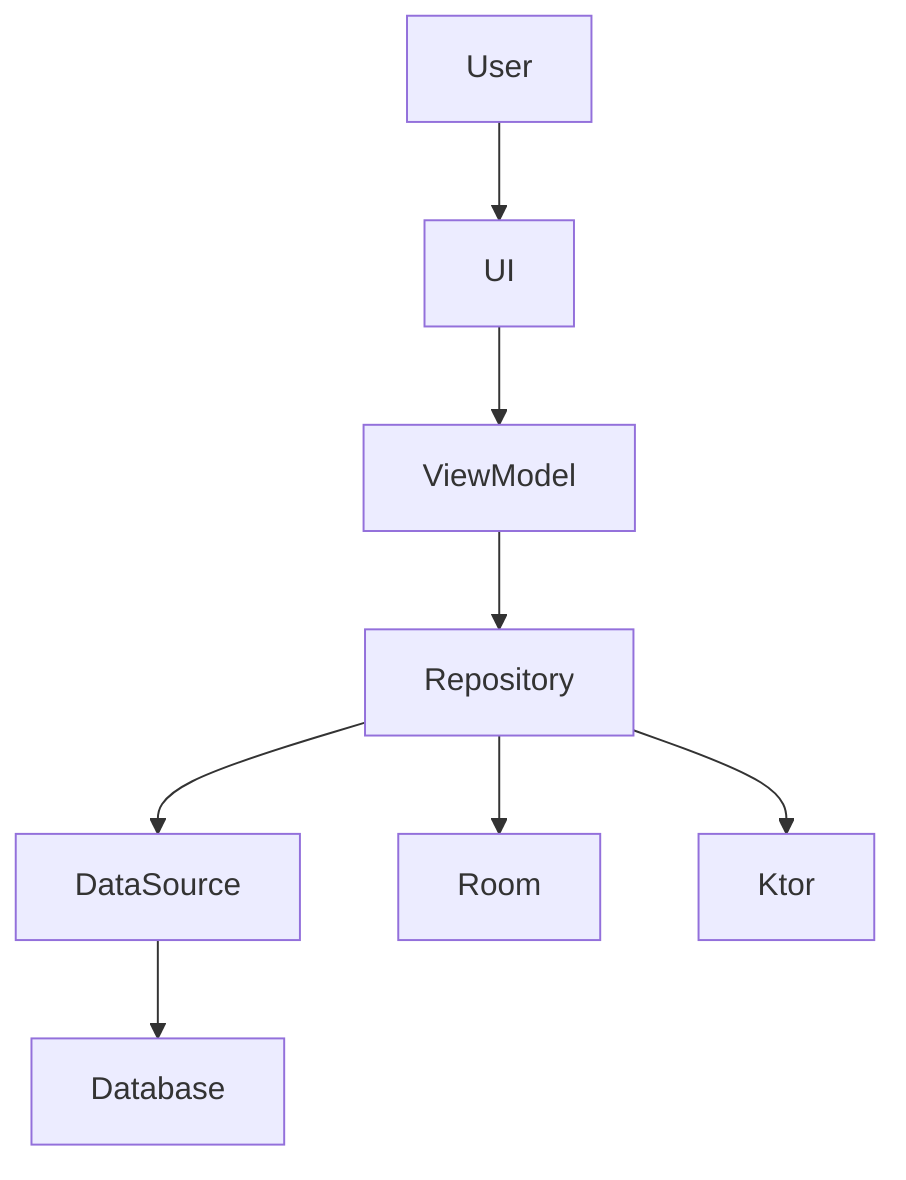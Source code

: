 ﻿flowchart TD
  User --> UI
  UI --> ViewModel
  ViewModel --> Repository
  Repository --> DataSource
  DataSource --> Database
  Repository --> Room
  Repository --> Ktor